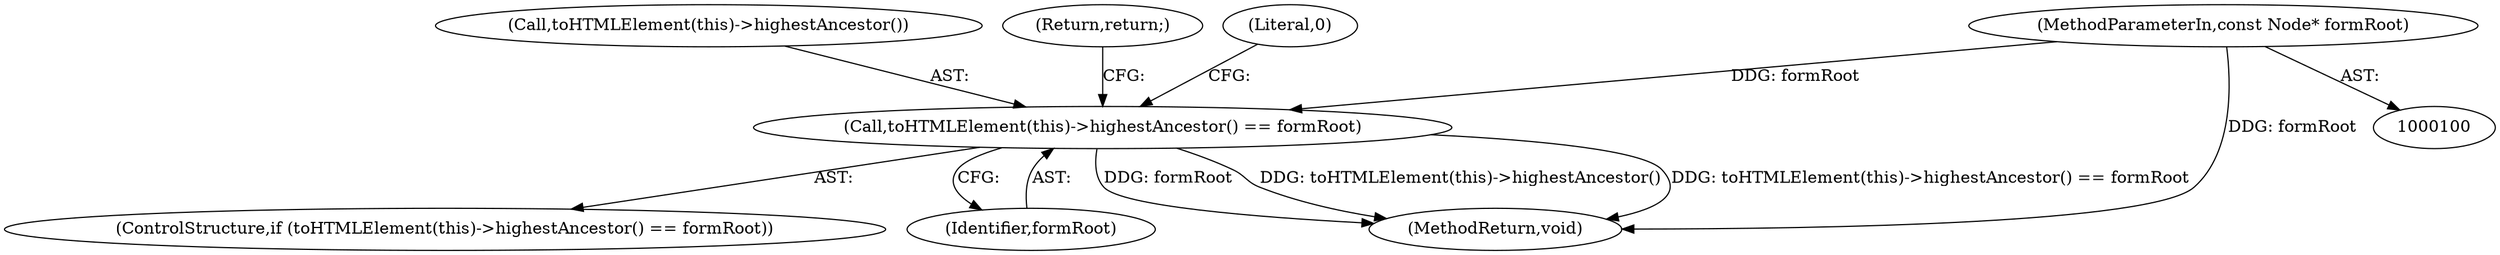 digraph "0_Chrome_fc343fd48badc0158dc2bb763e9a8b9342f3cb6f@pointer" {
"1000101" [label="(MethodParameterIn,const Node* formRoot)"];
"1000106" [label="(Call,toHTMLElement(this)->highestAncestor() == formRoot)"];
"1000101" [label="(MethodParameterIn,const Node* formRoot)"];
"1000107" [label="(Call,toHTMLElement(this)->highestAncestor())"];
"1000109" [label="(Return,return;)"];
"1000112" [label="(Literal,0)"];
"1000105" [label="(ControlStructure,if (toHTMLElement(this)->highestAncestor() == formRoot))"];
"1000106" [label="(Call,toHTMLElement(this)->highestAncestor() == formRoot)"];
"1000108" [label="(Identifier,formRoot)"];
"1000113" [label="(MethodReturn,void)"];
"1000101" -> "1000100"  [label="AST: "];
"1000101" -> "1000113"  [label="DDG: formRoot"];
"1000101" -> "1000106"  [label="DDG: formRoot"];
"1000106" -> "1000105"  [label="AST: "];
"1000106" -> "1000108"  [label="CFG: "];
"1000107" -> "1000106"  [label="AST: "];
"1000108" -> "1000106"  [label="AST: "];
"1000109" -> "1000106"  [label="CFG: "];
"1000112" -> "1000106"  [label="CFG: "];
"1000106" -> "1000113"  [label="DDG: formRoot"];
"1000106" -> "1000113"  [label="DDG: toHTMLElement(this)->highestAncestor()"];
"1000106" -> "1000113"  [label="DDG: toHTMLElement(this)->highestAncestor() == formRoot"];
}
